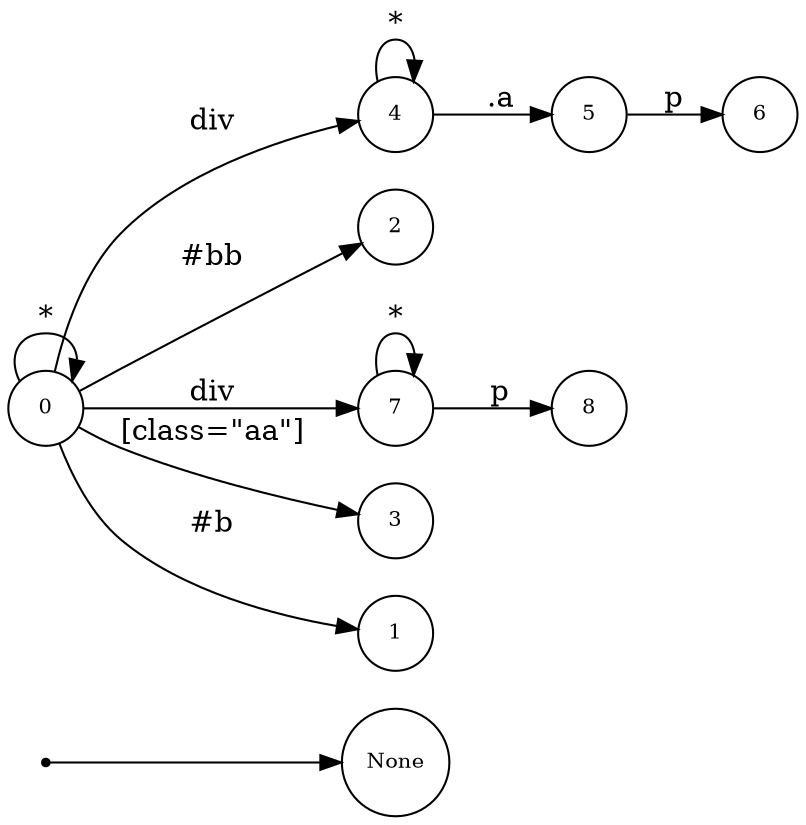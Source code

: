 digraph NFA {
  rankdir=LR;
  node [shape=circle, fontsize=10];
  __start [shape=point, label=""];
  __start -> None;
  8 [label="8"];
  4 [label="4"];
  6 [label="6"];
  0 [label="0"];
  2 [label="2"];
  7 [label="7"];
  3 [label="3"];
  5 [label="5"];
  1 [label="1"];
  { node [shape=doublecircle]; 1 2 3 6 8 }
  0 -> 0 [label="*"];
  0 -> 1 [label="#b"];
  0 -> 2 [label="#bb"];
  0 -> 3 [label="[class=\"aa\"]"];
  0 -> 4 [label="div"];
  4 -> 4 [label="*"];
  4 -> 5 [label=".a"];
  5 -> 6 [label="p"];
  0 -> 7 [label="div"];
  7 -> 7 [label="*"];
  7 -> 8 [label="p"];
}
